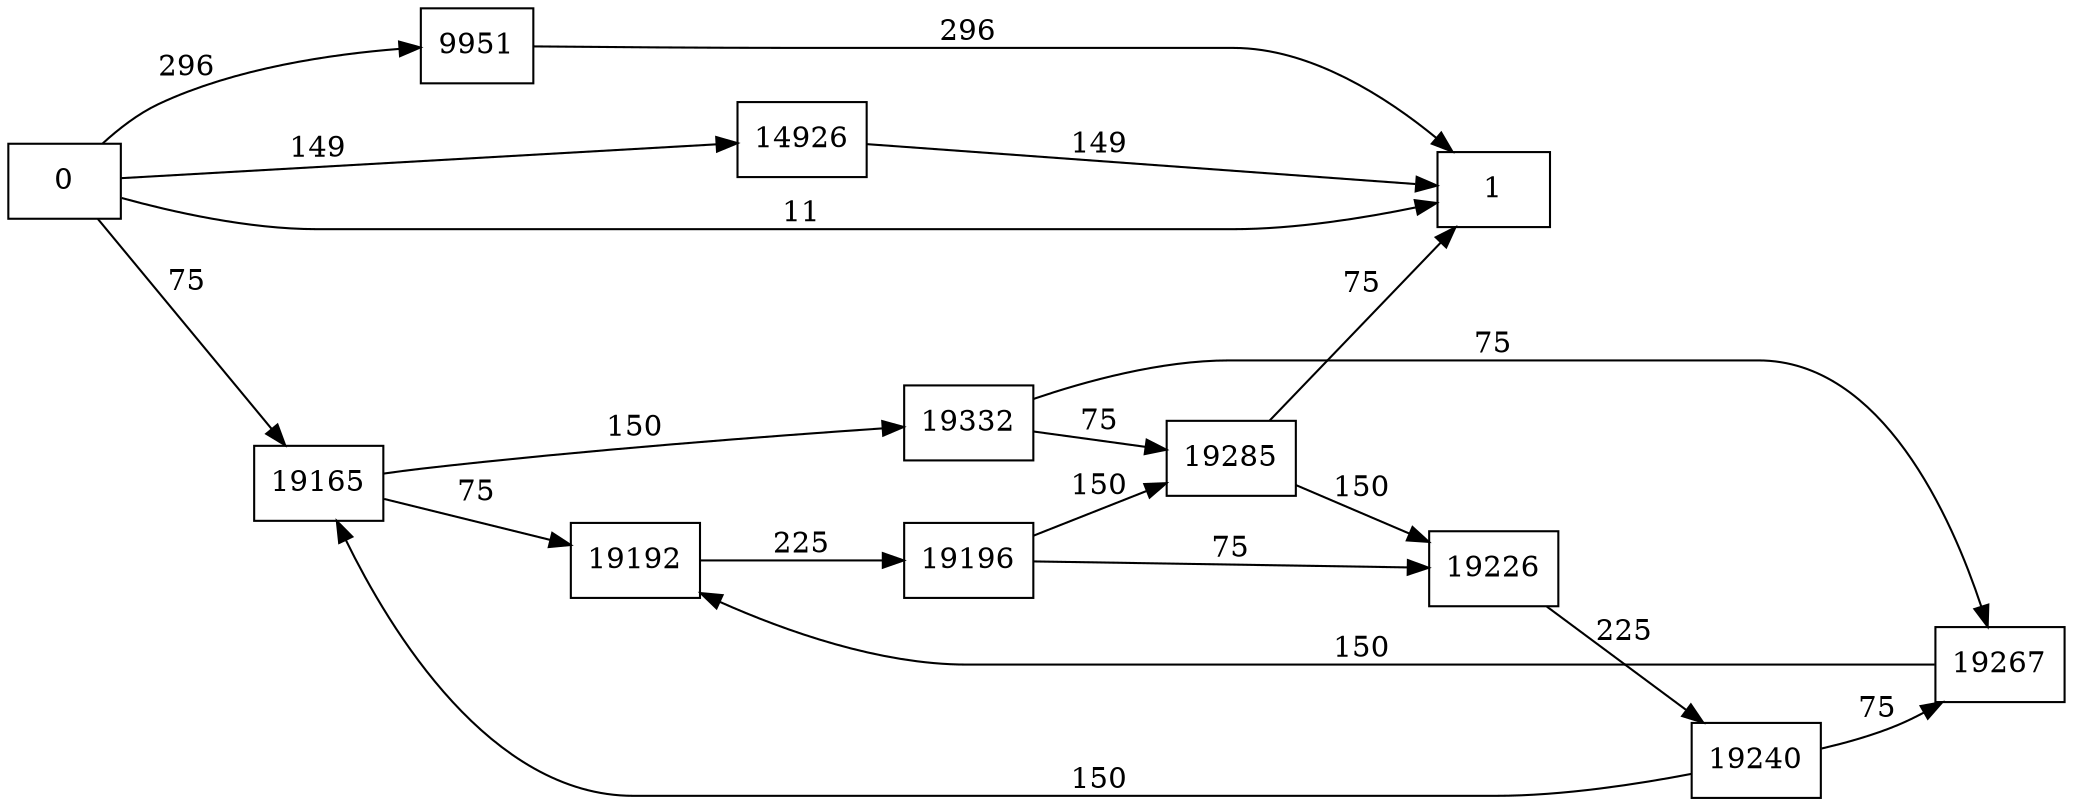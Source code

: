 digraph {
	graph [rankdir=LR]
	node [shape=rectangle]
	9951 -> 1 [label=296]
	14926 -> 1 [label=149]
	19165 -> 19192 [label=75]
	19165 -> 19332 [label=150]
	19192 -> 19196 [label=225]
	19196 -> 19285 [label=150]
	19196 -> 19226 [label=75]
	19226 -> 19240 [label=225]
	19240 -> 19267 [label=75]
	19240 -> 19165 [label=150]
	19267 -> 19192 [label=150]
	19285 -> 19226 [label=150]
	19285 -> 1 [label=75]
	19332 -> 19267 [label=75]
	19332 -> 19285 [label=75]
	0 -> 1 [label=11]
	0 -> 9951 [label=296]
	0 -> 14926 [label=149]
	0 -> 19165 [label=75]
}
